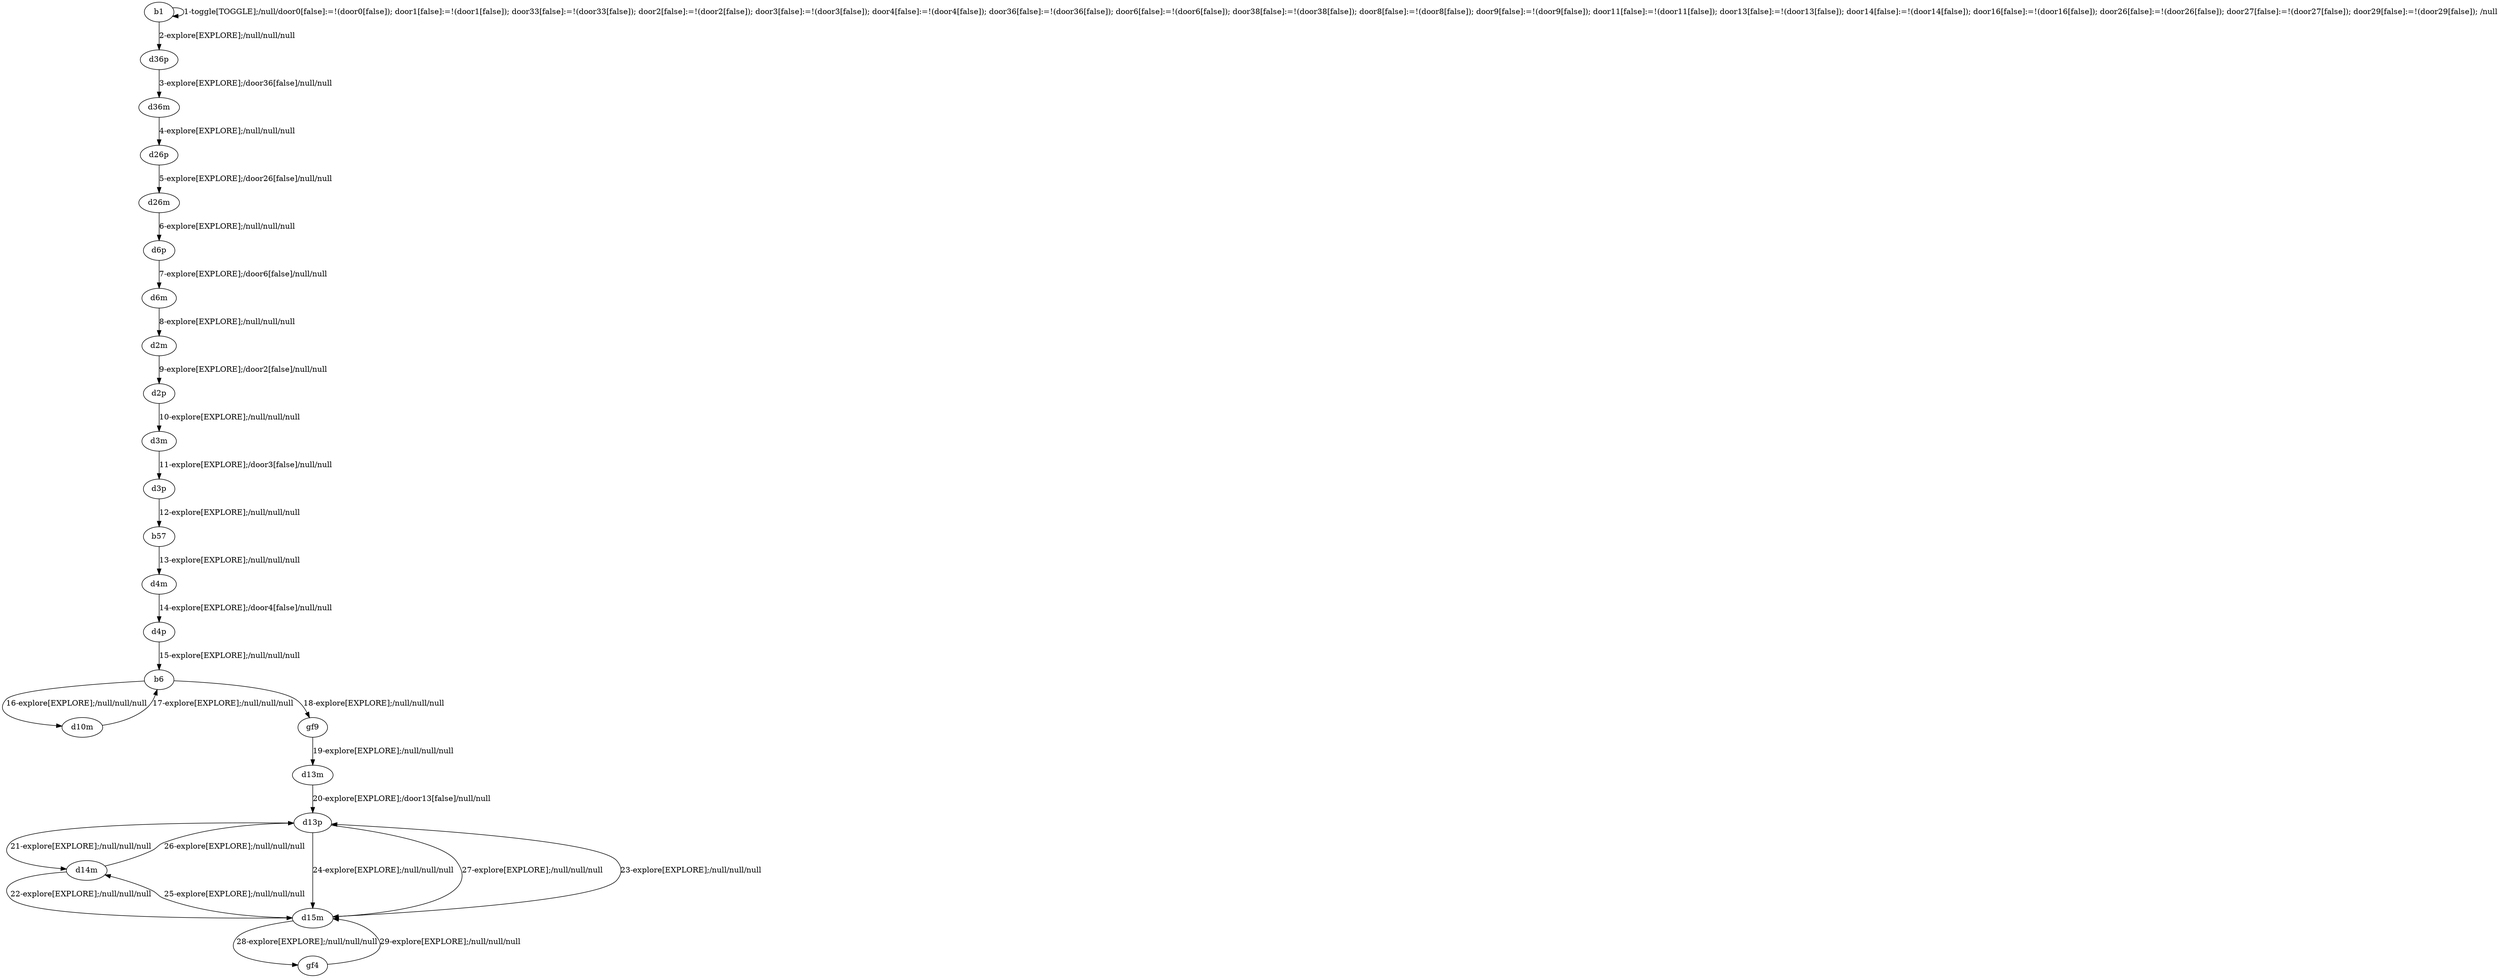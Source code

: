 # Total number of goals covered by this test: 1
# d15m --> d14m

digraph g {
"b1" -> "b1" [label = "1-toggle[TOGGLE];/null/door0[false]:=!(door0[false]); door1[false]:=!(door1[false]); door33[false]:=!(door33[false]); door2[false]:=!(door2[false]); door3[false]:=!(door3[false]); door4[false]:=!(door4[false]); door36[false]:=!(door36[false]); door6[false]:=!(door6[false]); door38[false]:=!(door38[false]); door8[false]:=!(door8[false]); door9[false]:=!(door9[false]); door11[false]:=!(door11[false]); door13[false]:=!(door13[false]); door14[false]:=!(door14[false]); door16[false]:=!(door16[false]); door26[false]:=!(door26[false]); door27[false]:=!(door27[false]); door29[false]:=!(door29[false]); /null"];
"b1" -> "d36p" [label = "2-explore[EXPLORE];/null/null/null"];
"d36p" -> "d36m" [label = "3-explore[EXPLORE];/door36[false]/null/null"];
"d36m" -> "d26p" [label = "4-explore[EXPLORE];/null/null/null"];
"d26p" -> "d26m" [label = "5-explore[EXPLORE];/door26[false]/null/null"];
"d26m" -> "d6p" [label = "6-explore[EXPLORE];/null/null/null"];
"d6p" -> "d6m" [label = "7-explore[EXPLORE];/door6[false]/null/null"];
"d6m" -> "d2m" [label = "8-explore[EXPLORE];/null/null/null"];
"d2m" -> "d2p" [label = "9-explore[EXPLORE];/door2[false]/null/null"];
"d2p" -> "d3m" [label = "10-explore[EXPLORE];/null/null/null"];
"d3m" -> "d3p" [label = "11-explore[EXPLORE];/door3[false]/null/null"];
"d3p" -> "b57" [label = "12-explore[EXPLORE];/null/null/null"];
"b57" -> "d4m" [label = "13-explore[EXPLORE];/null/null/null"];
"d4m" -> "d4p" [label = "14-explore[EXPLORE];/door4[false]/null/null"];
"d4p" -> "b6" [label = "15-explore[EXPLORE];/null/null/null"];
"b6" -> "d10m" [label = "16-explore[EXPLORE];/null/null/null"];
"d10m" -> "b6" [label = "17-explore[EXPLORE];/null/null/null"];
"b6" -> "gf9" [label = "18-explore[EXPLORE];/null/null/null"];
"gf9" -> "d13m" [label = "19-explore[EXPLORE];/null/null/null"];
"d13m" -> "d13p" [label = "20-explore[EXPLORE];/door13[false]/null/null"];
"d13p" -> "d14m" [label = "21-explore[EXPLORE];/null/null/null"];
"d14m" -> "d15m" [label = "22-explore[EXPLORE];/null/null/null"];
"d15m" -> "d13p" [label = "23-explore[EXPLORE];/null/null/null"];
"d13p" -> "d15m" [label = "24-explore[EXPLORE];/null/null/null"];
"d15m" -> "d14m" [label = "25-explore[EXPLORE];/null/null/null"];
"d14m" -> "d13p" [label = "26-explore[EXPLORE];/null/null/null"];
"d13p" -> "d15m" [label = "27-explore[EXPLORE];/null/null/null"];
"d15m" -> "gf4" [label = "28-explore[EXPLORE];/null/null/null"];
"gf4" -> "d15m" [label = "29-explore[EXPLORE];/null/null/null"];
}